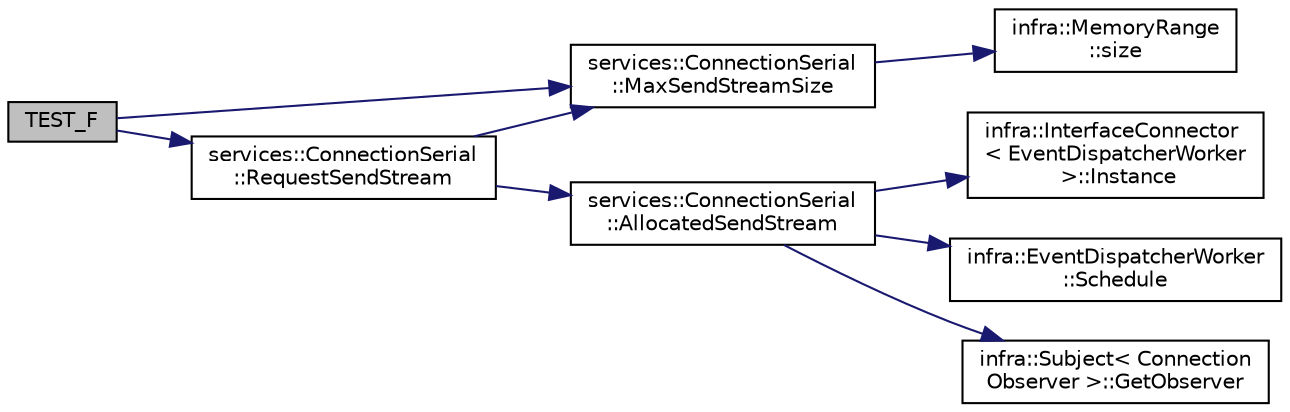 digraph "TEST_F"
{
 // INTERACTIVE_SVG=YES
  edge [fontname="Helvetica",fontsize="10",labelfontname="Helvetica",labelfontsize="10"];
  node [fontname="Helvetica",fontsize="10",shape=record];
  rankdir="LR";
  Node58 [label="TEST_F",height=0.2,width=0.4,color="black", fillcolor="grey75", style="filled", fontcolor="black"];
  Node58 -> Node59 [color="midnightblue",fontsize="10",style="solid",fontname="Helvetica"];
  Node59 [label="services::ConnectionSerial\l::MaxSendStreamSize",height=0.2,width=0.4,color="black", fillcolor="white", style="filled",URL="$d3/d9a/classservices_1_1_connection_serial.html#a4724b328eb7235989e08a83b8f9efab2"];
  Node59 -> Node60 [color="midnightblue",fontsize="10",style="solid",fontname="Helvetica"];
  Node60 [label="infra::MemoryRange\l::size",height=0.2,width=0.4,color="black", fillcolor="white", style="filled",URL="$d0/d6d/classinfra_1_1_memory_range.html#ae8fbbf531d3696b6a64ac13385acdc66"];
  Node58 -> Node61 [color="midnightblue",fontsize="10",style="solid",fontname="Helvetica"];
  Node61 [label="services::ConnectionSerial\l::RequestSendStream",height=0.2,width=0.4,color="black", fillcolor="white", style="filled",URL="$d3/d9a/classservices_1_1_connection_serial.html#af51ecce8f4a73a4b8bda835e83e96588"];
  Node61 -> Node59 [color="midnightblue",fontsize="10",style="solid",fontname="Helvetica"];
  Node61 -> Node62 [color="midnightblue",fontsize="10",style="solid",fontname="Helvetica"];
  Node62 [label="services::ConnectionSerial\l::AllocatedSendStream",height=0.2,width=0.4,color="black", fillcolor="white", style="filled",URL="$d3/d9a/classservices_1_1_connection_serial.html#a2a628c7073bbaf07211d9272f4227ed2"];
  Node62 -> Node63 [color="midnightblue",fontsize="10",style="solid",fontname="Helvetica"];
  Node63 [label="infra::InterfaceConnector\l\< EventDispatcherWorker\l \>::Instance",height=0.2,width=0.4,color="black", fillcolor="white", style="filled",URL="$d3/d0e/classinfra_1_1_interface_connector.html#aed1d9e952d3d0dfa68e59ee4e868b380"];
  Node62 -> Node64 [color="midnightblue",fontsize="10",style="solid",fontname="Helvetica"];
  Node64 [label="infra::EventDispatcherWorker\l::Schedule",height=0.2,width=0.4,color="black", fillcolor="white", style="filled",URL="$d7/d34/classinfra_1_1_event_dispatcher_worker.html#a5922b8fd5101b15f20b639fcd11fa272"];
  Node62 -> Node65 [color="midnightblue",fontsize="10",style="solid",fontname="Helvetica"];
  Node65 [label="infra::Subject\< Connection\lObserver \>::GetObserver",height=0.2,width=0.4,color="black", fillcolor="white", style="filled",URL="$d1/db2/classinfra_1_1_subject.html#ae6779efb6b9b18a7638fef4ce0553466"];
}
